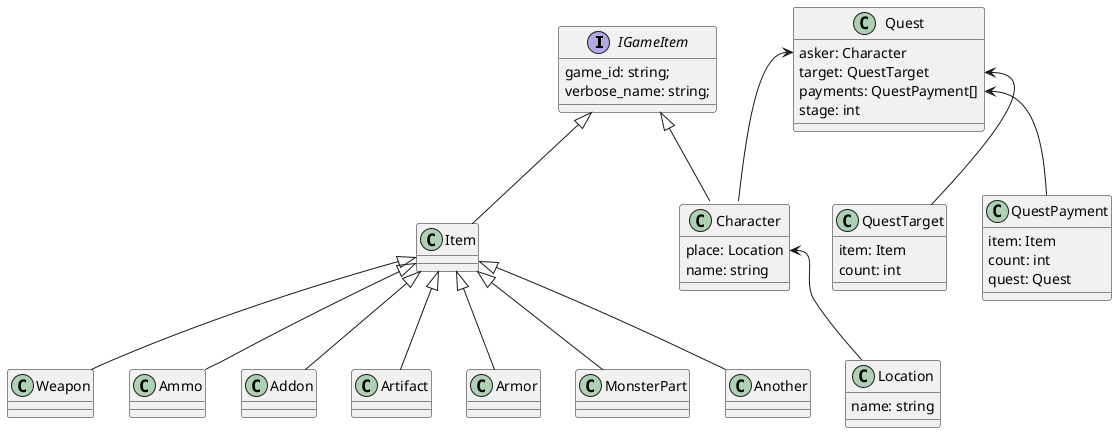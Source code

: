 @startuml
'https://plantuml.com/class-diagram


interface IGameItem{
    game_id: string;
    verbose_name: string;
}

class Item extends IGameItem
class Weapon extends Item
class Ammo extends Item
class Addon extends Item
class Artifact extends Item
class Armor extends Item
class MonsterPart extends Item
class Another extends Item

class Character extends IGameItem{
    place: Location
    name: string
}

class Location{
name: string
}

class Quest{
    asker: Character
    target: QuestTarget
    payments: QuestPayment[]
    stage: int
}
class QuestTarget{
    item: Item
    count: int
}
class QuestPayment{
    item: Item
    count: int
    quest: Quest
}

Quest::asker <-- Character
Quest::target <-- QuestTarget
Quest::payments <-- QuestPayment
Character::place <-- Location

@enduml
